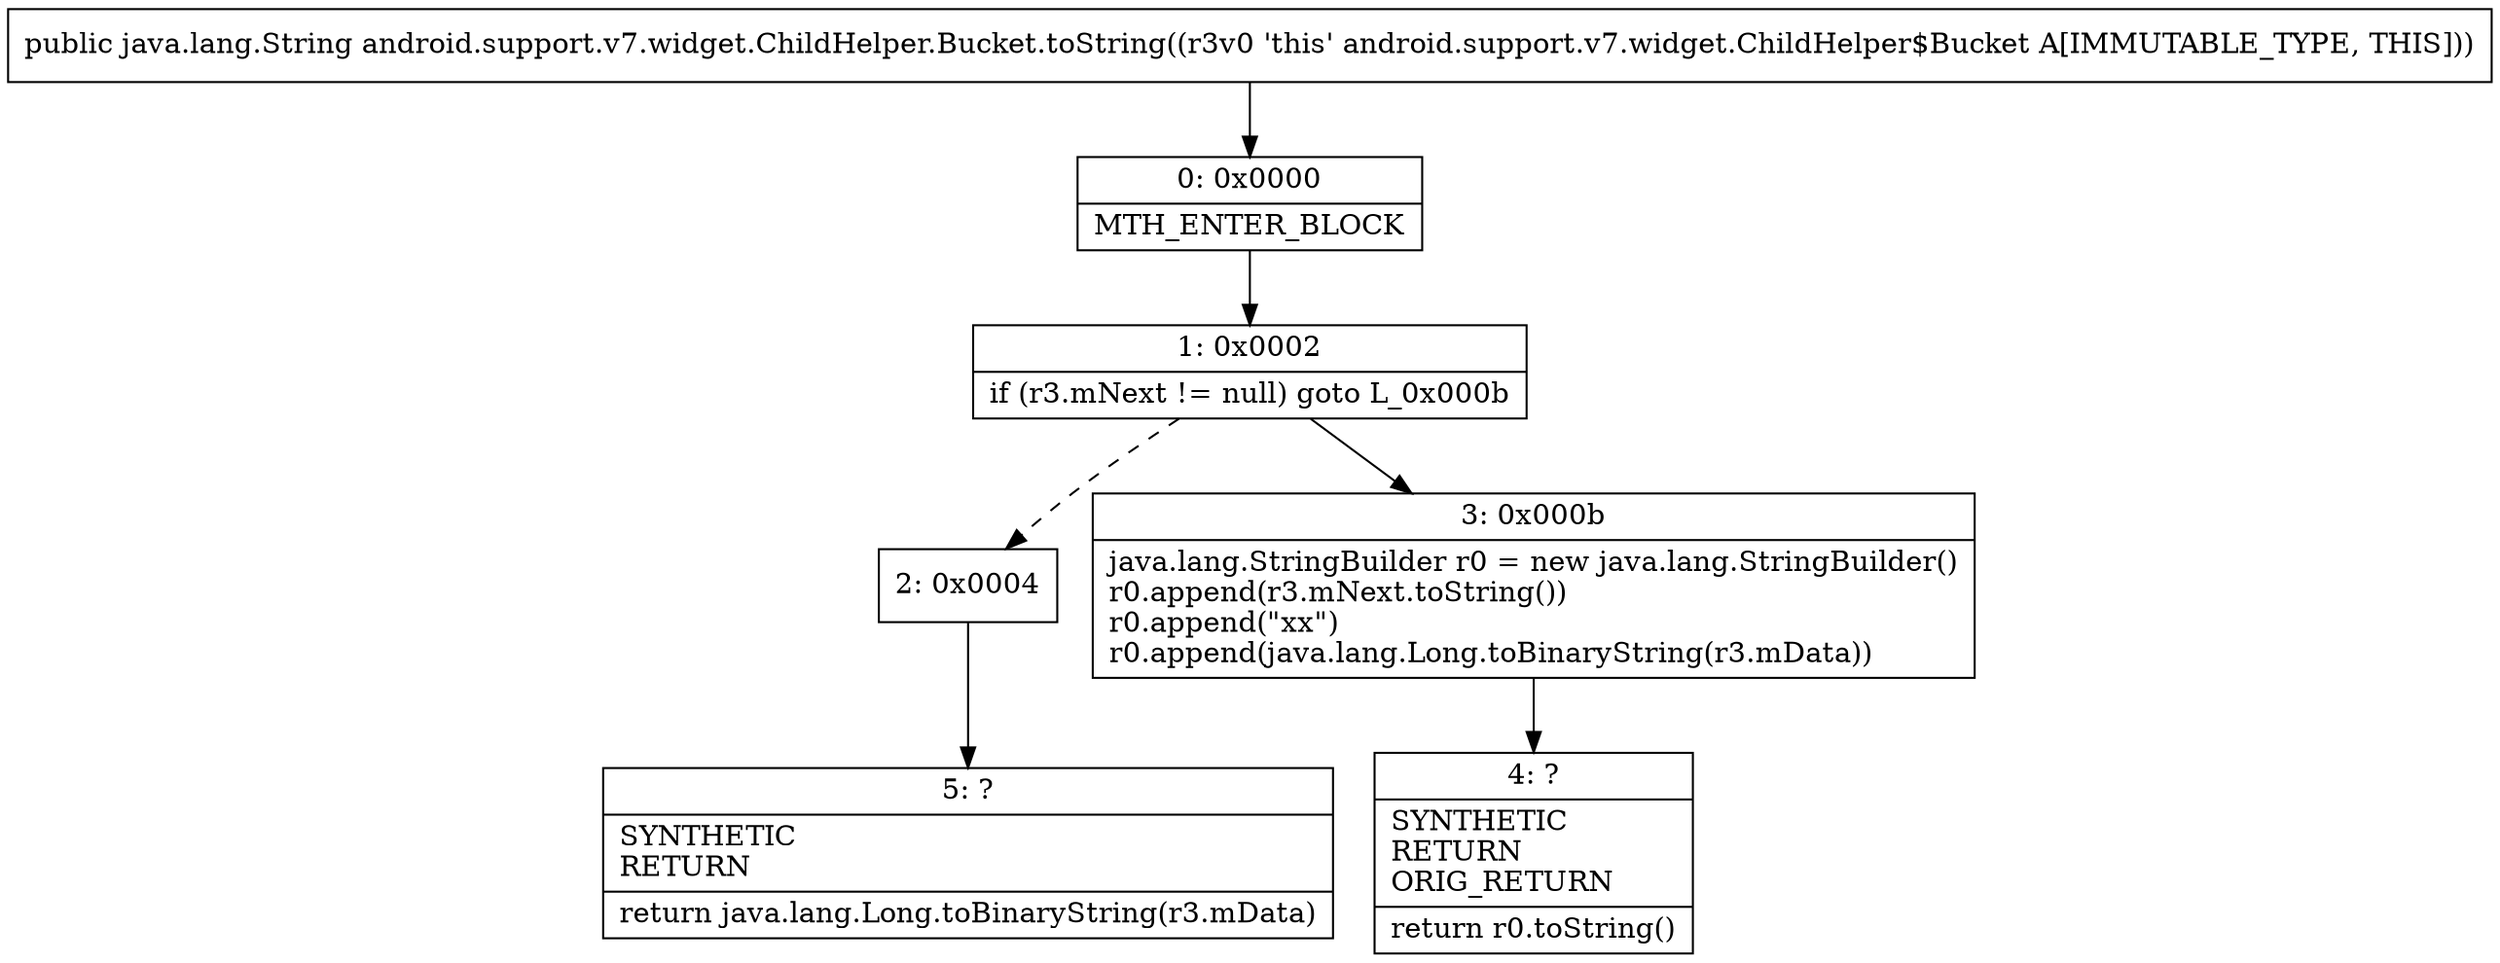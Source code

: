 digraph "CFG forandroid.support.v7.widget.ChildHelper.Bucket.toString()Ljava\/lang\/String;" {
Node_0 [shape=record,label="{0\:\ 0x0000|MTH_ENTER_BLOCK\l}"];
Node_1 [shape=record,label="{1\:\ 0x0002|if (r3.mNext != null) goto L_0x000b\l}"];
Node_2 [shape=record,label="{2\:\ 0x0004}"];
Node_3 [shape=record,label="{3\:\ 0x000b|java.lang.StringBuilder r0 = new java.lang.StringBuilder()\lr0.append(r3.mNext.toString())\lr0.append(\"xx\")\lr0.append(java.lang.Long.toBinaryString(r3.mData))\l}"];
Node_4 [shape=record,label="{4\:\ ?|SYNTHETIC\lRETURN\lORIG_RETURN\l|return r0.toString()\l}"];
Node_5 [shape=record,label="{5\:\ ?|SYNTHETIC\lRETURN\l|return java.lang.Long.toBinaryString(r3.mData)\l}"];
MethodNode[shape=record,label="{public java.lang.String android.support.v7.widget.ChildHelper.Bucket.toString((r3v0 'this' android.support.v7.widget.ChildHelper$Bucket A[IMMUTABLE_TYPE, THIS])) }"];
MethodNode -> Node_0;
Node_0 -> Node_1;
Node_1 -> Node_2[style=dashed];
Node_1 -> Node_3;
Node_2 -> Node_5;
Node_3 -> Node_4;
}

